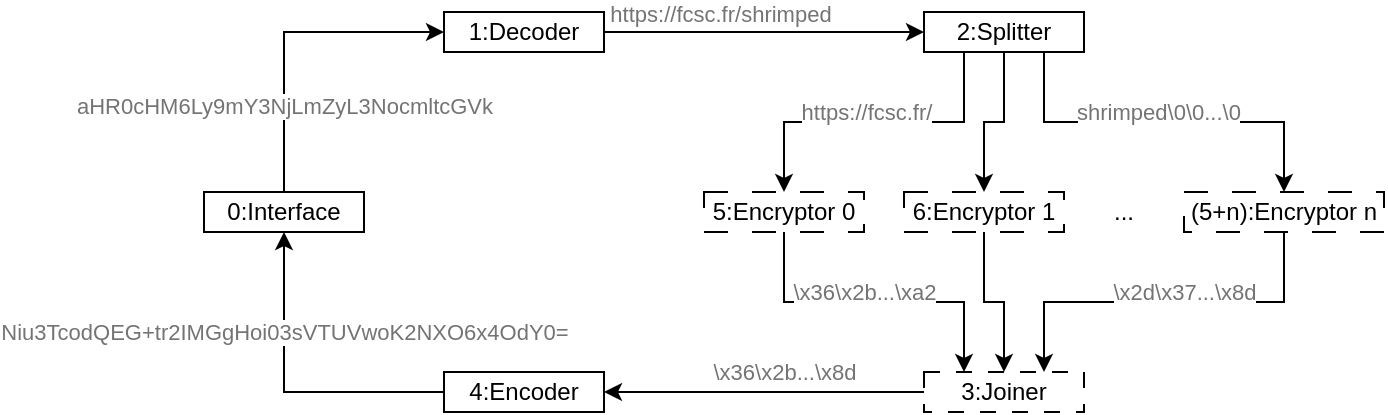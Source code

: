 <mxfile version="26.2.13">
  <diagram name="Page-1" id="-PvMx88pho-dIO8fkLno">
    <mxGraphModel dx="1182" dy="653" grid="1" gridSize="10" guides="1" tooltips="1" connect="1" arrows="1" fold="1" page="1" pageScale="1" pageWidth="850" pageHeight="1100" math="0" shadow="0">
      <root>
        <mxCell id="0" />
        <mxCell id="1" parent="0" />
        <mxCell id="Y8aK6llZBBkUhXE6LjP1-12" style="edgeStyle=orthogonalEdgeStyle;rounded=0;orthogonalLoop=1;jettySize=auto;html=1;exitX=0.5;exitY=0;exitDx=0;exitDy=0;entryX=0;entryY=0.5;entryDx=0;entryDy=0;" edge="1" parent="1" source="Y8aK6llZBBkUhXE6LjP1-2" target="Y8aK6llZBBkUhXE6LjP1-3">
          <mxGeometry relative="1" as="geometry" />
        </mxCell>
        <mxCell id="Y8aK6llZBBkUhXE6LjP1-24" value="&lt;span style=&quot;&quot;&gt;aHR0cHM6Ly9mY3NjLmZyL3NocmltcGVk&lt;/span&gt;" style="edgeLabel;html=1;align=center;verticalAlign=middle;resizable=0;points=[];fontColor=#747474;" vertex="1" connectable="0" parent="Y8aK6llZBBkUhXE6LjP1-12">
          <mxGeometry x="-0.462" relative="1" as="geometry">
            <mxPoint as="offset" />
          </mxGeometry>
        </mxCell>
        <mxCell id="Y8aK6llZBBkUhXE6LjP1-2" value="0:Interface" style="rounded=0;whiteSpace=wrap;html=1;" vertex="1" parent="1">
          <mxGeometry x="160" y="290" width="80" height="20" as="geometry" />
        </mxCell>
        <mxCell id="Y8aK6llZBBkUhXE6LjP1-13" style="edgeStyle=orthogonalEdgeStyle;rounded=0;orthogonalLoop=1;jettySize=auto;html=1;exitX=1;exitY=0.5;exitDx=0;exitDy=0;entryX=0;entryY=0.5;entryDx=0;entryDy=0;" edge="1" parent="1" source="Y8aK6llZBBkUhXE6LjP1-3" target="Y8aK6llZBBkUhXE6LjP1-5">
          <mxGeometry relative="1" as="geometry" />
        </mxCell>
        <mxCell id="Y8aK6llZBBkUhXE6LjP1-25" value="https://fcsc.fr/shrimped" style="edgeLabel;html=1;align=center;verticalAlign=bottom;resizable=0;points=[];fontColor=#747474;" vertex="1" connectable="0" parent="Y8aK6llZBBkUhXE6LjP1-13">
          <mxGeometry x="-0.275" y="1" relative="1" as="geometry">
            <mxPoint as="offset" />
          </mxGeometry>
        </mxCell>
        <mxCell id="Y8aK6llZBBkUhXE6LjP1-3" value="1:Decoder" style="rounded=0;whiteSpace=wrap;html=1;" vertex="1" parent="1">
          <mxGeometry x="280" y="200" width="80" height="20" as="geometry" />
        </mxCell>
        <mxCell id="Y8aK6llZBBkUhXE6LjP1-23" style="edgeStyle=orthogonalEdgeStyle;rounded=0;orthogonalLoop=1;jettySize=auto;html=1;exitX=0;exitY=0.5;exitDx=0;exitDy=0;entryX=0.5;entryY=1;entryDx=0;entryDy=0;" edge="1" parent="1" source="Y8aK6llZBBkUhXE6LjP1-4" target="Y8aK6llZBBkUhXE6LjP1-2">
          <mxGeometry relative="1" as="geometry" />
        </mxCell>
        <mxCell id="Y8aK6llZBBkUhXE6LjP1-31" value="Niu3TcodQEG+tr2IMGgHoi03sVTUVwoK2NXO6x4OdY0=" style="edgeLabel;html=1;align=center;verticalAlign=middle;resizable=0;points=[];fontColor=#747474;" vertex="1" connectable="0" parent="Y8aK6llZBBkUhXE6LjP1-23">
          <mxGeometry x="0.266" y="1" relative="1" as="geometry">
            <mxPoint x="1" y="-9" as="offset" />
          </mxGeometry>
        </mxCell>
        <mxCell id="Y8aK6llZBBkUhXE6LjP1-4" value="4:Encoder" style="rounded=0;whiteSpace=wrap;html=1;" vertex="1" parent="1">
          <mxGeometry x="280" y="380" width="80" height="20" as="geometry" />
        </mxCell>
        <mxCell id="Y8aK6llZBBkUhXE6LjP1-14" style="edgeStyle=orthogonalEdgeStyle;rounded=0;orthogonalLoop=1;jettySize=auto;html=1;exitX=0.25;exitY=1;exitDx=0;exitDy=0;entryX=0.5;entryY=0;entryDx=0;entryDy=0;verticalAlign=bottom;labelPosition=center;verticalLabelPosition=top;align=center;" edge="1" parent="1" source="Y8aK6llZBBkUhXE6LjP1-5" target="Y8aK6llZBBkUhXE6LjP1-7">
          <mxGeometry relative="1" as="geometry" />
        </mxCell>
        <mxCell id="Y8aK6llZBBkUhXE6LjP1-26" value="https://fcsc.fr/" style="edgeLabel;html=1;align=center;verticalAlign=middle;resizable=0;points=[];fontColor=#747474;" vertex="1" connectable="0" parent="Y8aK6llZBBkUhXE6LjP1-14">
          <mxGeometry x="0.055" y="-2" relative="1" as="geometry">
            <mxPoint y="-3" as="offset" />
          </mxGeometry>
        </mxCell>
        <mxCell id="Y8aK6llZBBkUhXE6LjP1-15" style="edgeStyle=orthogonalEdgeStyle;rounded=0;orthogonalLoop=1;jettySize=auto;html=1;exitX=0.5;exitY=1;exitDx=0;exitDy=0;entryX=0.5;entryY=0;entryDx=0;entryDy=0;" edge="1" parent="1" source="Y8aK6llZBBkUhXE6LjP1-5" target="Y8aK6llZBBkUhXE6LjP1-8">
          <mxGeometry relative="1" as="geometry" />
        </mxCell>
        <mxCell id="Y8aK6llZBBkUhXE6LjP1-16" style="edgeStyle=orthogonalEdgeStyle;rounded=0;orthogonalLoop=1;jettySize=auto;html=1;exitX=0.75;exitY=1;exitDx=0;exitDy=0;entryX=0.5;entryY=0;entryDx=0;entryDy=0;" edge="1" parent="1" source="Y8aK6llZBBkUhXE6LjP1-5" target="Y8aK6llZBBkUhXE6LjP1-9">
          <mxGeometry relative="1" as="geometry" />
        </mxCell>
        <mxCell id="Y8aK6llZBBkUhXE6LjP1-27" value="shrimped\0\0...\0" style="edgeLabel;html=1;align=center;verticalAlign=middle;resizable=0;points=[];fontColor=#747474;" vertex="1" connectable="0" parent="Y8aK6llZBBkUhXE6LjP1-16">
          <mxGeometry x="-0.039" y="1" relative="1" as="geometry">
            <mxPoint y="-4" as="offset" />
          </mxGeometry>
        </mxCell>
        <mxCell id="Y8aK6llZBBkUhXE6LjP1-5" value="2:Splitter" style="rounded=0;whiteSpace=wrap;html=1;" vertex="1" parent="1">
          <mxGeometry x="520" y="200" width="80" height="20" as="geometry" />
        </mxCell>
        <mxCell id="Y8aK6llZBBkUhXE6LjP1-22" style="edgeStyle=orthogonalEdgeStyle;rounded=0;orthogonalLoop=1;jettySize=auto;html=1;exitX=0;exitY=0.5;exitDx=0;exitDy=0;entryX=1;entryY=0.5;entryDx=0;entryDy=0;" edge="1" parent="1" source="Y8aK6llZBBkUhXE6LjP1-6" target="Y8aK6llZBBkUhXE6LjP1-4">
          <mxGeometry relative="1" as="geometry" />
        </mxCell>
        <mxCell id="Y8aK6llZBBkUhXE6LjP1-30" value="\x36\x2b...\x8d" style="edgeLabel;html=1;align=center;verticalAlign=middle;resizable=0;points=[];fontColor=#747474;" vertex="1" connectable="0" parent="Y8aK6llZBBkUhXE6LjP1-22">
          <mxGeometry x="-0.118" y="1" relative="1" as="geometry">
            <mxPoint y="-11" as="offset" />
          </mxGeometry>
        </mxCell>
        <mxCell id="Y8aK6llZBBkUhXE6LjP1-6" value="3:Joiner" style="rounded=0;whiteSpace=wrap;html=1;dashed=1;dashPattern=8 8;" vertex="1" parent="1">
          <mxGeometry x="520" y="380" width="80" height="20" as="geometry" />
        </mxCell>
        <mxCell id="Y8aK6llZBBkUhXE6LjP1-18" style="edgeStyle=orthogonalEdgeStyle;rounded=0;orthogonalLoop=1;jettySize=auto;html=1;exitX=0.5;exitY=1;exitDx=0;exitDy=0;entryX=0.25;entryY=0;entryDx=0;entryDy=0;" edge="1" parent="1" source="Y8aK6llZBBkUhXE6LjP1-7" target="Y8aK6llZBBkUhXE6LjP1-6">
          <mxGeometry relative="1" as="geometry" />
        </mxCell>
        <mxCell id="Y8aK6llZBBkUhXE6LjP1-28" value="\x36\x2b...\xa2" style="edgeLabel;html=1;align=center;verticalAlign=middle;resizable=0;points=[];fontColor=#747474;" vertex="1" connectable="0" parent="Y8aK6llZBBkUhXE6LjP1-18">
          <mxGeometry x="-0.198" y="2" relative="1" as="geometry">
            <mxPoint x="11" y="-3" as="offset" />
          </mxGeometry>
        </mxCell>
        <mxCell id="Y8aK6llZBBkUhXE6LjP1-7" value="5:Encryptor 0" style="rounded=0;whiteSpace=wrap;html=1;dashed=1;dashPattern=12 12;" vertex="1" parent="1">
          <mxGeometry x="410" y="290" width="80" height="20" as="geometry" />
        </mxCell>
        <mxCell id="Y8aK6llZBBkUhXE6LjP1-19" style="edgeStyle=orthogonalEdgeStyle;rounded=0;orthogonalLoop=1;jettySize=auto;html=1;exitX=0.5;exitY=1;exitDx=0;exitDy=0;entryX=0.5;entryY=0;entryDx=0;entryDy=0;" edge="1" parent="1" source="Y8aK6llZBBkUhXE6LjP1-8" target="Y8aK6llZBBkUhXE6LjP1-6">
          <mxGeometry relative="1" as="geometry" />
        </mxCell>
        <mxCell id="Y8aK6llZBBkUhXE6LjP1-8" value="6:Encryptor 1" style="rounded=0;whiteSpace=wrap;html=1;dashed=1;dashPattern=12 12;" vertex="1" parent="1">
          <mxGeometry x="510" y="290" width="80" height="20" as="geometry" />
        </mxCell>
        <mxCell id="Y8aK6llZBBkUhXE6LjP1-20" style="edgeStyle=orthogonalEdgeStyle;rounded=0;orthogonalLoop=1;jettySize=auto;html=1;exitX=0.5;exitY=1;exitDx=0;exitDy=0;entryX=0.75;entryY=0;entryDx=0;entryDy=0;" edge="1" parent="1" source="Y8aK6llZBBkUhXE6LjP1-9" target="Y8aK6llZBBkUhXE6LjP1-6">
          <mxGeometry relative="1" as="geometry" />
        </mxCell>
        <mxCell id="Y8aK6llZBBkUhXE6LjP1-29" value="\x2d\x37...\x8d" style="edgeLabel;html=1;align=center;verticalAlign=middle;resizable=0;points=[];fontColor=#747474;" vertex="1" connectable="0" parent="Y8aK6llZBBkUhXE6LjP1-20">
          <mxGeometry x="-0.262" relative="1" as="geometry">
            <mxPoint x="-15" y="-5" as="offset" />
          </mxGeometry>
        </mxCell>
        <mxCell id="Y8aK6llZBBkUhXE6LjP1-9" value="(5+n):Encryptor n" style="rounded=0;whiteSpace=wrap;html=1;dashed=1;dashPattern=12 12;" vertex="1" parent="1">
          <mxGeometry x="650" y="290" width="100" height="20" as="geometry" />
        </mxCell>
        <mxCell id="Y8aK6llZBBkUhXE6LjP1-17" value="..." style="text;html=1;align=center;verticalAlign=middle;whiteSpace=wrap;rounded=0;" vertex="1" parent="1">
          <mxGeometry x="590" y="285" width="60" height="30" as="geometry" />
        </mxCell>
      </root>
    </mxGraphModel>
  </diagram>
</mxfile>
